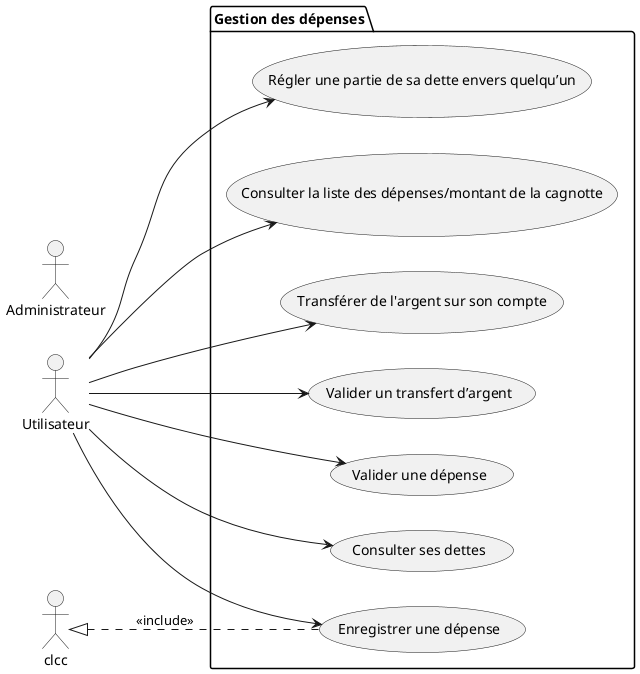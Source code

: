 @startuml Cas utilisation - Gestion des dépenses
left to right direction

actor "Utilisateur" as User

actor "Administrateur" as Admin

package "Gestion des dépenses"{
        usecase "Enregistrer une dépense" as eud
        usecase "Consulter la liste des dépenses/montant de la cagnotte" as cllddmdlc
        usecase "Transférer de l'argent sur son compte" as tdassc
        usecase "Valider un transfert d’argent" as vuta
        usecase "Valider une dépense" as vud
        usecase "Consulter ses dettes" as csd
        usecase "Régler une partie de sa dette envers quelqu’un" as rpd
}

User --> eud
User --> cllddmdlc
User --> tdassc
User --> vuta
User --> vud
User --> csd
User --> rpd

clcc <|.. eud : <<include>>

@enduml